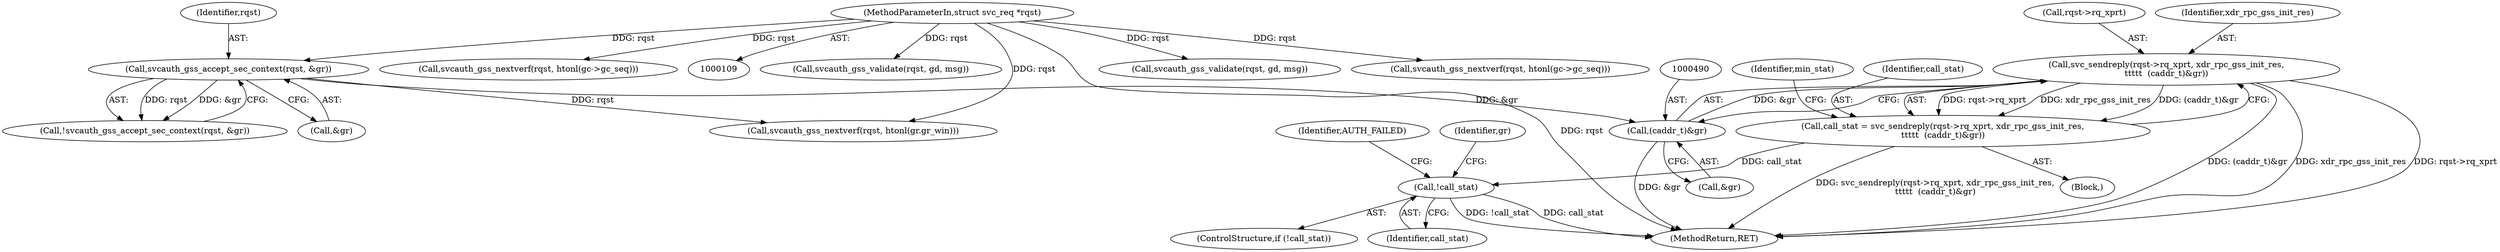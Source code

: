 digraph "0_krb5_5bb8a6b9c9eb8dd22bc9526751610aaa255ead9c@API" {
"1000484" [label="(Call,svc_sendreply(rqst->rq_xprt, xdr_rpc_gss_init_res,\n\t\t\t\t\t  (caddr_t)&gr))"];
"1000489" [label="(Call,(caddr_t)&gr)"];
"1000446" [label="(Call,svcauth_gss_accept_sec_context(rqst, &gr))"];
"1000110" [label="(MethodParameterIn,struct svc_req *rqst)"];
"1000482" [label="(Call,call_stat = svc_sendreply(rqst->rq_xprt, xdr_rpc_gss_init_res,\n\t\t\t\t\t  (caddr_t)&gr))"];
"1000516" [label="(Call,!call_stat)"];
"1000482" [label="(Call,call_stat = svc_sendreply(rqst->rq_xprt, xdr_rpc_gss_init_res,\n\t\t\t\t\t  (caddr_t)&gr))"];
"1000445" [label="(Call,!svcauth_gss_accept_sec_context(rqst, &gr))"];
"1000491" [label="(Call,&gr)"];
"1000495" [label="(Identifier,min_stat)"];
"1000446" [label="(Call,svcauth_gss_accept_sec_context(rqst, &gr))"];
"1000448" [label="(Call,&gr)"];
"1000483" [label="(Identifier,call_stat)"];
"1000517" [label="(Identifier,call_stat)"];
"1000485" [label="(Call,rqst->rq_xprt)"];
"1000110" [label="(MethodParameterIn,struct svc_req *rqst)"];
"1000535" [label="(Call,svcauth_gss_validate(rqst, gd, msg))"];
"1000519" [label="(Identifier,AUTH_FAILED)"];
"1000488" [label="(Identifier,xdr_rpc_gss_init_res)"];
"1000632" [label="(MethodReturn,RET)"];
"1000489" [label="(Call,(caddr_t)&gr)"];
"1000428" [label="(Block,)"];
"1000563" [label="(Call,svcauth_gss_validate(rqst, gd, msg))"];
"1000454" [label="(Call,svcauth_gss_nextverf(rqst, htonl(gr.gr_win)))"];
"1000571" [label="(Call,svcauth_gss_nextverf(rqst, htonl(gc->gc_seq)))"];
"1000516" [label="(Call,!call_stat)"];
"1000447" [label="(Identifier,rqst)"];
"1000484" [label="(Call,svc_sendreply(rqst->rq_xprt, xdr_rpc_gss_init_res,\n\t\t\t\t\t  (caddr_t)&gr))"];
"1000543" [label="(Call,svcauth_gss_nextverf(rqst, htonl(gc->gc_seq)))"];
"1000523" [label="(Identifier,gr)"];
"1000515" [label="(ControlStructure,if (!call_stat))"];
"1000484" -> "1000482"  [label="AST: "];
"1000484" -> "1000489"  [label="CFG: "];
"1000485" -> "1000484"  [label="AST: "];
"1000488" -> "1000484"  [label="AST: "];
"1000489" -> "1000484"  [label="AST: "];
"1000482" -> "1000484"  [label="CFG: "];
"1000484" -> "1000632"  [label="DDG: (caddr_t)&gr"];
"1000484" -> "1000632"  [label="DDG: xdr_rpc_gss_init_res"];
"1000484" -> "1000632"  [label="DDG: rqst->rq_xprt"];
"1000484" -> "1000482"  [label="DDG: rqst->rq_xprt"];
"1000484" -> "1000482"  [label="DDG: xdr_rpc_gss_init_res"];
"1000484" -> "1000482"  [label="DDG: (caddr_t)&gr"];
"1000489" -> "1000484"  [label="DDG: &gr"];
"1000489" -> "1000491"  [label="CFG: "];
"1000490" -> "1000489"  [label="AST: "];
"1000491" -> "1000489"  [label="AST: "];
"1000489" -> "1000632"  [label="DDG: &gr"];
"1000446" -> "1000489"  [label="DDG: &gr"];
"1000446" -> "1000445"  [label="AST: "];
"1000446" -> "1000448"  [label="CFG: "];
"1000447" -> "1000446"  [label="AST: "];
"1000448" -> "1000446"  [label="AST: "];
"1000445" -> "1000446"  [label="CFG: "];
"1000446" -> "1000445"  [label="DDG: rqst"];
"1000446" -> "1000445"  [label="DDG: &gr"];
"1000110" -> "1000446"  [label="DDG: rqst"];
"1000446" -> "1000454"  [label="DDG: rqst"];
"1000110" -> "1000109"  [label="AST: "];
"1000110" -> "1000632"  [label="DDG: rqst"];
"1000110" -> "1000454"  [label="DDG: rqst"];
"1000110" -> "1000535"  [label="DDG: rqst"];
"1000110" -> "1000543"  [label="DDG: rqst"];
"1000110" -> "1000563"  [label="DDG: rqst"];
"1000110" -> "1000571"  [label="DDG: rqst"];
"1000482" -> "1000428"  [label="AST: "];
"1000483" -> "1000482"  [label="AST: "];
"1000495" -> "1000482"  [label="CFG: "];
"1000482" -> "1000632"  [label="DDG: svc_sendreply(rqst->rq_xprt, xdr_rpc_gss_init_res,\n\t\t\t\t\t  (caddr_t)&gr)"];
"1000482" -> "1000516"  [label="DDG: call_stat"];
"1000516" -> "1000515"  [label="AST: "];
"1000516" -> "1000517"  [label="CFG: "];
"1000517" -> "1000516"  [label="AST: "];
"1000519" -> "1000516"  [label="CFG: "];
"1000523" -> "1000516"  [label="CFG: "];
"1000516" -> "1000632"  [label="DDG: !call_stat"];
"1000516" -> "1000632"  [label="DDG: call_stat"];
}
